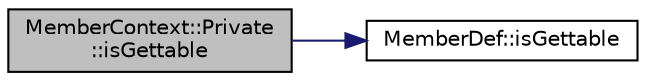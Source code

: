 digraph "MemberContext::Private::isGettable"
{
 // LATEX_PDF_SIZE
  edge [fontname="Helvetica",fontsize="10",labelfontname="Helvetica",labelfontsize="10"];
  node [fontname="Helvetica",fontsize="10",shape=record];
  rankdir="LR";
  Node1 [label="MemberContext::Private\l::isGettable",height=0.2,width=0.4,color="black", fillcolor="grey75", style="filled", fontcolor="black",tooltip=" "];
  Node1 -> Node2 [color="midnightblue",fontsize="10",style="solid",fontname="Helvetica"];
  Node2 [label="MemberDef::isGettable",height=0.2,width=0.4,color="black", fillcolor="white", style="filled",URL="$classMemberDef.html#aba4783c1fa6a84a2beb2b4dad7000616",tooltip=" "];
}
